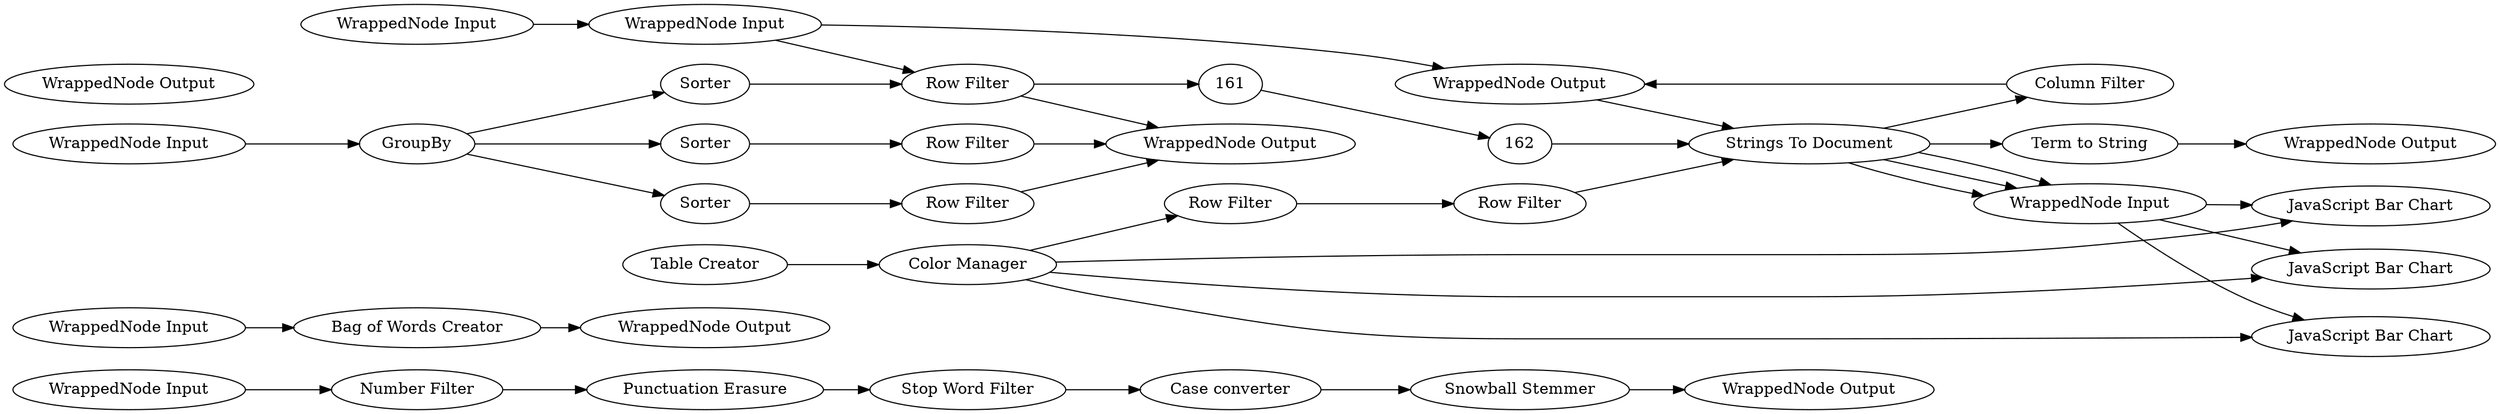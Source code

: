 digraph {
	112 [label="Case converter"]
	113 [label="Snowball Stemmer"]
	115 [label="Punctuation Erasure"]
	116 [label="Number Filter"]
	117 [label="WrappedNode Input"]
	118 [label="WrappedNode Output"]
	119 [label="Stop Word Filter"]
	8 [label="WrappedNode Input"]
	9 [label="WrappedNode Output"]
	10 [label="Bag of Words Creator"]
	17 [label="WrappedNode Input"]
	18 [label="WrappedNode Output"]
	137 [label="Term to String"]
	164 [label=TF]
	165 [label=IDF]
	166 [label="Math Formula"]
	20 [label="Row Filter"]
	128 [label="Column Filter"]
	163 [label="Row Filter"]
	164 [label="WrappedNode Input"]
	165 [label="WrappedNode Output"]
	166 [label="Strings To Document"]
	175 [label="Table Reader"]
	135 [label="WrappedNode Input"]
	139 [label=Sorter]
	140 [label="Row Filter"]
	141 [label=GroupBy]
	142 [label=Sorter]
	143 [label="Row Filter"]
	144 [label=Sorter]
	145 [label="Row Filter"]
	146 [label="WrappedNode Output"]
	167 [label="JavaScript Bar Chart"]
	169 [label="JavaScript Bar Chart"]
	171 [label="JavaScript Bar Chart"]
	172 [label="WrappedNode Input"]
	173 [label="WrappedNode Output"]
	174 [label="Table Creator"]
	175 [label="Color Manager"]
	112 -> 113
	113 -> 118
	115 -> 119
	116 -> 115
	117 -> 116
	119 -> 112
	8 -> 10
	10 -> 9
	17 -> 164
	137 -> 18
	164 -> 165
	165 -> 166
	166 -> 137
	20 -> 163
	128 -> 165
	163 -> 166
	166 -> 128
	175 -> 20
	135 -> 141
	139 -> 140
	140 -> 146
	141 -> 142
	141 -> 139
	141 -> 144
	142 -> 143
	143 -> 146
	144 -> 145
	145 -> 146
	172 -> 169
	172 -> 171
	172 -> 167
	174 -> 175
	175 -> 171
	175 -> 169
	175 -> 167
	140 -> 161
	161 -> 162
	162 -> 166
	164 -> 140
	166 -> 172
	166 -> 172
	166 -> 172
	rankdir=LR
}
